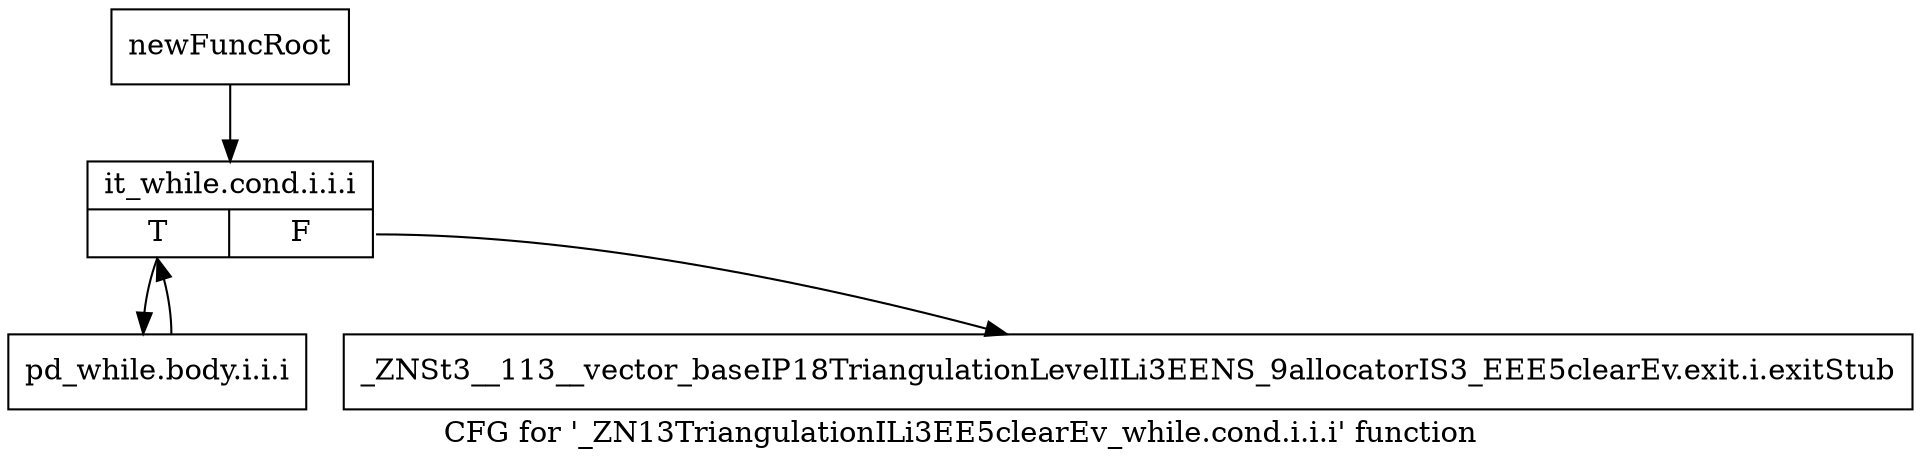 digraph "CFG for '_ZN13TriangulationILi3EE5clearEv_while.cond.i.i.i' function" {
	label="CFG for '_ZN13TriangulationILi3EE5clearEv_while.cond.i.i.i' function";

	Node0x97c8500 [shape=record,label="{newFuncRoot}"];
	Node0x97c8500 -> Node0x97c85a0;
	Node0x97c8550 [shape=record,label="{_ZNSt3__113__vector_baseIP18TriangulationLevelILi3EENS_9allocatorIS3_EEE5clearEv.exit.i.exitStub}"];
	Node0x97c85a0 [shape=record,label="{it_while.cond.i.i.i|{<s0>T|<s1>F}}"];
	Node0x97c85a0:s0 -> Node0x97c85f0;
	Node0x97c85a0:s1 -> Node0x97c8550;
	Node0x97c85f0 [shape=record,label="{pd_while.body.i.i.i}"];
	Node0x97c85f0 -> Node0x97c85a0;
}
